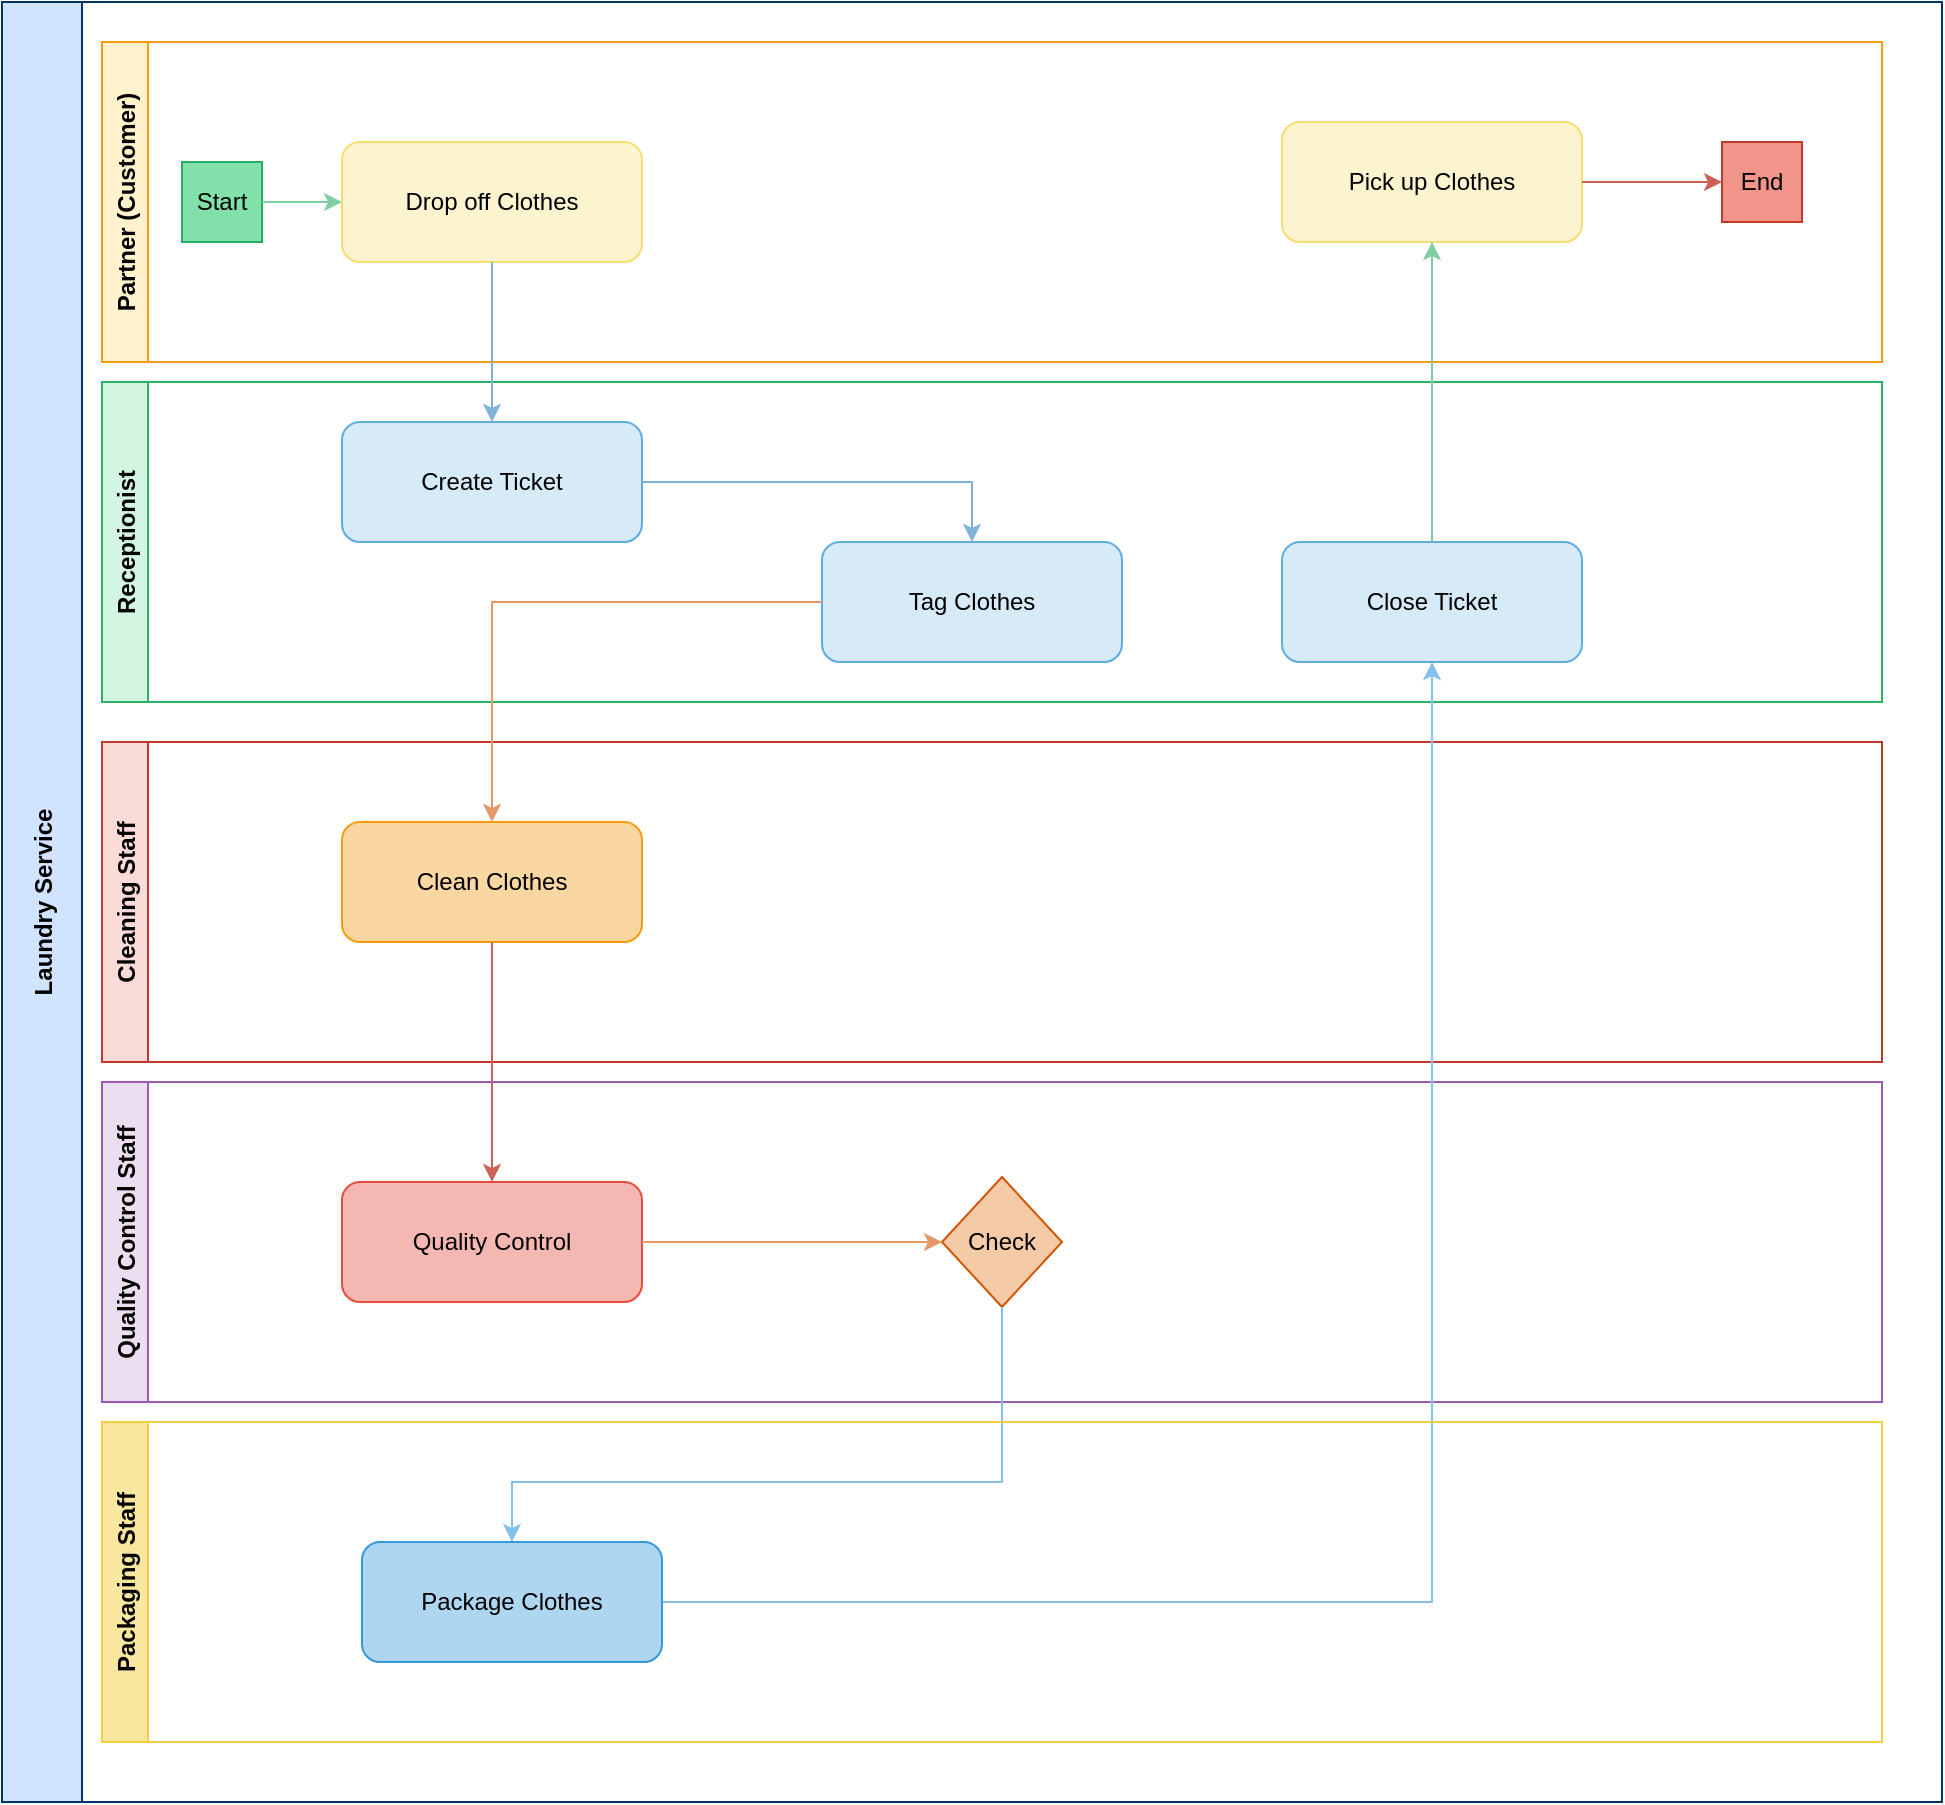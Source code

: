 <mxfile version="24.8.3">
  <diagram name="Page-1" id="hY31qH-Y6biHrw9Kc4iG">
    <mxGraphModel dx="1042" dy="567" grid="1" gridSize="10" guides="1" tooltips="1" connect="1" arrows="1" fold="1" page="1" pageScale="1" pageWidth="827" pageHeight="1169" math="0" shadow="0">
      <root>
        <mxCell id="0" />
        <mxCell id="1" parent="0" />
        <mxCell id="5P1oW9Gp2o6hpsTj5wd0-21" value="" style="group" parent="1" vertex="1" connectable="0">
          <mxGeometry x="20" y="20" width="970" height="900" as="geometry" />
        </mxCell>
        <mxCell id="5P1oW9Gp2o6hpsTj5wd0-22" value="Laundry Service" style="swimlane;horizontal=0;fillColor=#D0E3FF;strokeColor=#036;startSize=40;" parent="5P1oW9Gp2o6hpsTj5wd0-21" vertex="1">
          <mxGeometry width="970" height="900" as="geometry" />
        </mxCell>
        <mxCell id="5P1oW9Gp2o6hpsTj5wd0-23" value="Partner (Customer)" style="swimlane;horizontal=0;fillColor=#FFF2CC;strokeColor=#F39C12;" parent="5P1oW9Gp2o6hpsTj5wd0-22" vertex="1">
          <mxGeometry x="50" y="20" width="890" height="160" as="geometry">
            <mxRectangle x="50" y="20" width="40" height="130" as="alternateBounds" />
          </mxGeometry>
        </mxCell>
        <mxCell id="5P1oW9Gp2o6hpsTj5wd0-24" value="Start" style="ellipse;shape=startEvent;fillColor=#82E0AA;strokeColor=#27AE60;whiteSpace=wrap;" parent="5P1oW9Gp2o6hpsTj5wd0-23" vertex="1">
          <mxGeometry x="40" y="60" width="40" height="40" as="geometry" />
        </mxCell>
        <mxCell id="5P1oW9Gp2o6hpsTj5wd0-25" value="Drop off Clothes" style="rounded=1;whiteSpace=wrap;fillColor=#FCF3CF;strokeColor=#F7DC6F;" parent="5P1oW9Gp2o6hpsTj5wd0-23" vertex="1">
          <mxGeometry x="120" y="50" width="150" height="60" as="geometry" />
        </mxCell>
        <mxCell id="5P1oW9Gp2o6hpsTj5wd0-26" value="Pick up Clothes" style="rounded=1;whiteSpace=wrap;fillColor=#FCF3CF;strokeColor=#F7DC6F;" parent="5P1oW9Gp2o6hpsTj5wd0-23" vertex="1">
          <mxGeometry x="590" y="40" width="150" height="60" as="geometry" />
        </mxCell>
        <mxCell id="5P1oW9Gp2o6hpsTj5wd0-27" value="End" style="ellipse;shape=endEvent;fillColor=#F1948A;strokeColor=#C0392B;whiteSpace=wrap;" parent="5P1oW9Gp2o6hpsTj5wd0-23" vertex="1">
          <mxGeometry x="810" y="50" width="40" height="40" as="geometry" />
        </mxCell>
        <mxCell id="5P1oW9Gp2o6hpsTj5wd0-28" style="edgeStyle=orthogonalEdgeStyle;rounded=0;strokeColor=#7DCEA0;" parent="5P1oW9Gp2o6hpsTj5wd0-23" source="5P1oW9Gp2o6hpsTj5wd0-24" target="5P1oW9Gp2o6hpsTj5wd0-25" edge="1">
          <mxGeometry relative="1" as="geometry" />
        </mxCell>
        <mxCell id="5P1oW9Gp2o6hpsTj5wd0-29" style="edgeStyle=orthogonalEdgeStyle;rounded=0;strokeColor=#CD6155;" parent="5P1oW9Gp2o6hpsTj5wd0-23" source="5P1oW9Gp2o6hpsTj5wd0-26" target="5P1oW9Gp2o6hpsTj5wd0-27" edge="1">
          <mxGeometry relative="1" as="geometry" />
        </mxCell>
        <mxCell id="5P1oW9Gp2o6hpsTj5wd0-30" value="Receptionist" style="swimlane;horizontal=0;fillColor=#D5F5E3;strokeColor=#28B463;" parent="5P1oW9Gp2o6hpsTj5wd0-22" vertex="1">
          <mxGeometry x="50" y="190" width="890" height="160" as="geometry">
            <mxRectangle x="50" y="190" width="40" height="100" as="alternateBounds" />
          </mxGeometry>
        </mxCell>
        <mxCell id="5P1oW9Gp2o6hpsTj5wd0-31" value="Tag Clothes" style="rounded=1;whiteSpace=wrap;fillColor=#D6EAF8;strokeColor=#5DADE2;" parent="5P1oW9Gp2o6hpsTj5wd0-30" vertex="1">
          <mxGeometry x="360" y="80" width="150" height="60" as="geometry" />
        </mxCell>
        <mxCell id="5P1oW9Gp2o6hpsTj5wd0-32" value="Close Ticket" style="rounded=1;whiteSpace=wrap;fillColor=#D6EAF8;strokeColor=#5DADE2;" parent="5P1oW9Gp2o6hpsTj5wd0-30" vertex="1">
          <mxGeometry x="590" y="80" width="150" height="60" as="geometry" />
        </mxCell>
        <mxCell id="5P1oW9Gp2o6hpsTj5wd0-33" value="Create Ticket" style="rounded=1;whiteSpace=wrap;fillColor=#D6EAF8;strokeColor=#5DADE2;" parent="5P1oW9Gp2o6hpsTj5wd0-30" vertex="1">
          <mxGeometry x="120" y="20" width="150" height="60" as="geometry" />
        </mxCell>
        <mxCell id="5P1oW9Gp2o6hpsTj5wd0-34" style="edgeStyle=orthogonalEdgeStyle;rounded=0;strokeColor=#7FB3D5;entryX=0.5;entryY=0;entryDx=0;entryDy=0;" parent="5P1oW9Gp2o6hpsTj5wd0-30" source="5P1oW9Gp2o6hpsTj5wd0-33" target="5P1oW9Gp2o6hpsTj5wd0-31" edge="1">
          <mxGeometry relative="1" as="geometry" />
        </mxCell>
        <mxCell id="5P1oW9Gp2o6hpsTj5wd0-35" value="Cleaning Staff" style="swimlane;horizontal=0;fillColor=#FADBD8;strokeColor=#C0392B;" parent="5P1oW9Gp2o6hpsTj5wd0-22" vertex="1">
          <mxGeometry x="50" y="370" width="890" height="160" as="geometry">
            <mxRectangle x="50" y="370" width="40" height="110" as="alternateBounds" />
          </mxGeometry>
        </mxCell>
        <mxCell id="5P1oW9Gp2o6hpsTj5wd0-36" value="Clean Clothes" style="rounded=1;whiteSpace=wrap;fillColor=#FAD7A0;strokeColor=#F39C12;" parent="5P1oW9Gp2o6hpsTj5wd0-35" vertex="1">
          <mxGeometry x="120" y="40" width="150" height="60" as="geometry" />
        </mxCell>
        <mxCell id="5P1oW9Gp2o6hpsTj5wd0-37" value="Quality Control Staff" style="swimlane;horizontal=0;fillColor=#EBDEF0;strokeColor=#9B59B6;" parent="5P1oW9Gp2o6hpsTj5wd0-22" vertex="1">
          <mxGeometry x="50" y="540" width="890" height="160" as="geometry">
            <mxRectangle x="50" y="540" width="40" height="140" as="alternateBounds" />
          </mxGeometry>
        </mxCell>
        <mxCell id="5P1oW9Gp2o6hpsTj5wd0-38" value="Check" style="rhombus;whiteSpace=wrap;fillColor=#F5CBA7;strokeColor=#D35400;" parent="5P1oW9Gp2o6hpsTj5wd0-37" vertex="1">
          <mxGeometry x="420" y="47.5" width="60" height="65" as="geometry" />
        </mxCell>
        <mxCell id="5P1oW9Gp2o6hpsTj5wd0-39" value="Quality Control" style="rounded=1;whiteSpace=wrap;fillColor=#F5B7B1;strokeColor=#E74C3C;" parent="5P1oW9Gp2o6hpsTj5wd0-37" vertex="1">
          <mxGeometry x="120" y="50" width="150" height="60" as="geometry" />
        </mxCell>
        <mxCell id="5P1oW9Gp2o6hpsTj5wd0-40" style="edgeStyle=orthogonalEdgeStyle;rounded=0;strokeColor=#E59866;entryX=0;entryY=0.5;entryDx=0;entryDy=0;" parent="5P1oW9Gp2o6hpsTj5wd0-37" source="5P1oW9Gp2o6hpsTj5wd0-39" target="5P1oW9Gp2o6hpsTj5wd0-38" edge="1">
          <mxGeometry relative="1" as="geometry" />
        </mxCell>
        <mxCell id="5P1oW9Gp2o6hpsTj5wd0-41" style="edgeStyle=orthogonalEdgeStyle;rounded=0;strokeColor=#7FB3D5;" parent="5P1oW9Gp2o6hpsTj5wd0-22" source="5P1oW9Gp2o6hpsTj5wd0-25" target="5P1oW9Gp2o6hpsTj5wd0-33" edge="1">
          <mxGeometry relative="1" as="geometry" />
        </mxCell>
        <mxCell id="5P1oW9Gp2o6hpsTj5wd0-42" style="edgeStyle=orthogonalEdgeStyle;rounded=0;strokeColor=#E59866;" parent="5P1oW9Gp2o6hpsTj5wd0-22" source="5P1oW9Gp2o6hpsTj5wd0-31" target="5P1oW9Gp2o6hpsTj5wd0-36" edge="1">
          <mxGeometry relative="1" as="geometry" />
        </mxCell>
        <mxCell id="5P1oW9Gp2o6hpsTj5wd0-43" style="edgeStyle=orthogonalEdgeStyle;rounded=0;strokeColor=#CD6155;" parent="5P1oW9Gp2o6hpsTj5wd0-22" source="5P1oW9Gp2o6hpsTj5wd0-36" target="5P1oW9Gp2o6hpsTj5wd0-39" edge="1">
          <mxGeometry relative="1" as="geometry" />
        </mxCell>
        <mxCell id="5P1oW9Gp2o6hpsTj5wd0-44" style="edgeStyle=orthogonalEdgeStyle;rounded=0;strokeColor=#7DCEA0;" parent="5P1oW9Gp2o6hpsTj5wd0-22" source="5P1oW9Gp2o6hpsTj5wd0-32" target="5P1oW9Gp2o6hpsTj5wd0-26" edge="1">
          <mxGeometry relative="1" as="geometry" />
        </mxCell>
        <mxCell id="5P1oW9Gp2o6hpsTj5wd0-45" style="edgeStyle=orthogonalEdgeStyle;rounded=0;strokeColor=#85C1E9;" parent="5P1oW9Gp2o6hpsTj5wd0-21" source="5P1oW9Gp2o6hpsTj5wd0-48" target="5P1oW9Gp2o6hpsTj5wd0-32" edge="1">
          <mxGeometry relative="1" as="geometry" />
        </mxCell>
        <mxCell id="5P1oW9Gp2o6hpsTj5wd0-46" style="edgeStyle=orthogonalEdgeStyle;rounded=0;strokeColor=#85C1E9;exitX=0.5;exitY=1;exitDx=0;exitDy=0;" parent="5P1oW9Gp2o6hpsTj5wd0-21" source="5P1oW9Gp2o6hpsTj5wd0-38" target="5P1oW9Gp2o6hpsTj5wd0-48" edge="1">
          <mxGeometry relative="1" as="geometry">
            <Array as="points">
              <mxPoint x="500" y="740" />
              <mxPoint x="255" y="740" />
            </Array>
          </mxGeometry>
        </mxCell>
        <mxCell id="5P1oW9Gp2o6hpsTj5wd0-47" value="Packaging Staff" style="swimlane;horizontal=0;fillColor=#F9E79F;strokeColor=#F4D03F;" parent="5P1oW9Gp2o6hpsTj5wd0-21" vertex="1">
          <mxGeometry x="50" y="710" width="890" height="160" as="geometry">
            <mxRectangle x="70" y="730" width="40" height="110" as="alternateBounds" />
          </mxGeometry>
        </mxCell>
        <mxCell id="5P1oW9Gp2o6hpsTj5wd0-48" value="Package Clothes" style="rounded=1;whiteSpace=wrap;fillColor=#AED6F1;strokeColor=#3498DB;" parent="5P1oW9Gp2o6hpsTj5wd0-47" vertex="1">
          <mxGeometry x="130" y="60" width="150" height="60" as="geometry" />
        </mxCell>
      </root>
    </mxGraphModel>
  </diagram>
</mxfile>
